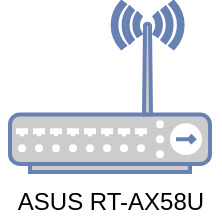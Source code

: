 <mxfile version="16.6.2" type="github">
  <diagram id="KyIBKFyuBe1oRPsiNU8R" name="Page-1">
    <mxGraphModel dx="894" dy="593" grid="1" gridSize="10" guides="1" tooltips="1" connect="1" arrows="1" fold="1" page="1" pageScale="1" pageWidth="1169" pageHeight="827" math="0" shadow="0">
      <root>
        <mxCell id="0" />
        <mxCell id="1" parent="0" />
        <mxCell id="ez18GA7f2Q5J8hKGMG-S-3" value="" style="group" parent="1" vertex="1" connectable="0">
          <mxGeometry x="35" y="20" width="110" height="110" as="geometry" />
        </mxCell>
        <object label="" Name="GL-AP-01" IP="192.168.40.4" Ports="4+1" Model="ASUS RT-AX58U" placeholders="1" id="ez18GA7f2Q5J8hKGMG-S-1">
          <mxCell style="fontColor=#0066CC;verticalAlign=top;verticalLabelPosition=bottom;labelPosition=center;align=center;html=1;outlineConnect=0;fillColor=#CCCCCC;strokeColor=#6881B3;gradientColor=none;gradientDirection=north;strokeWidth=2;shape=mxgraph.networks.wireless_hub;whiteSpace=wrap;metaEdit=1;rounded=0;labelBackgroundColor=none;container=0;" parent="ez18GA7f2Q5J8hKGMG-S-3" vertex="1">
            <mxGeometry x="5" width="100" height="85" as="geometry" />
          </mxCell>
        </object>
        <mxCell id="ez18GA7f2Q5J8hKGMG-S-2" value="ASUS RT-AX58U" style="text;html=1;align=center;verticalAlign=middle;resizable=0;points=[];autosize=1;strokeColor=none;fillColor=none;rounded=0;" parent="ez18GA7f2Q5J8hKGMG-S-3" vertex="1">
          <mxGeometry y="90" width="110" height="20" as="geometry" />
        </mxCell>
      </root>
    </mxGraphModel>
  </diagram>
</mxfile>
